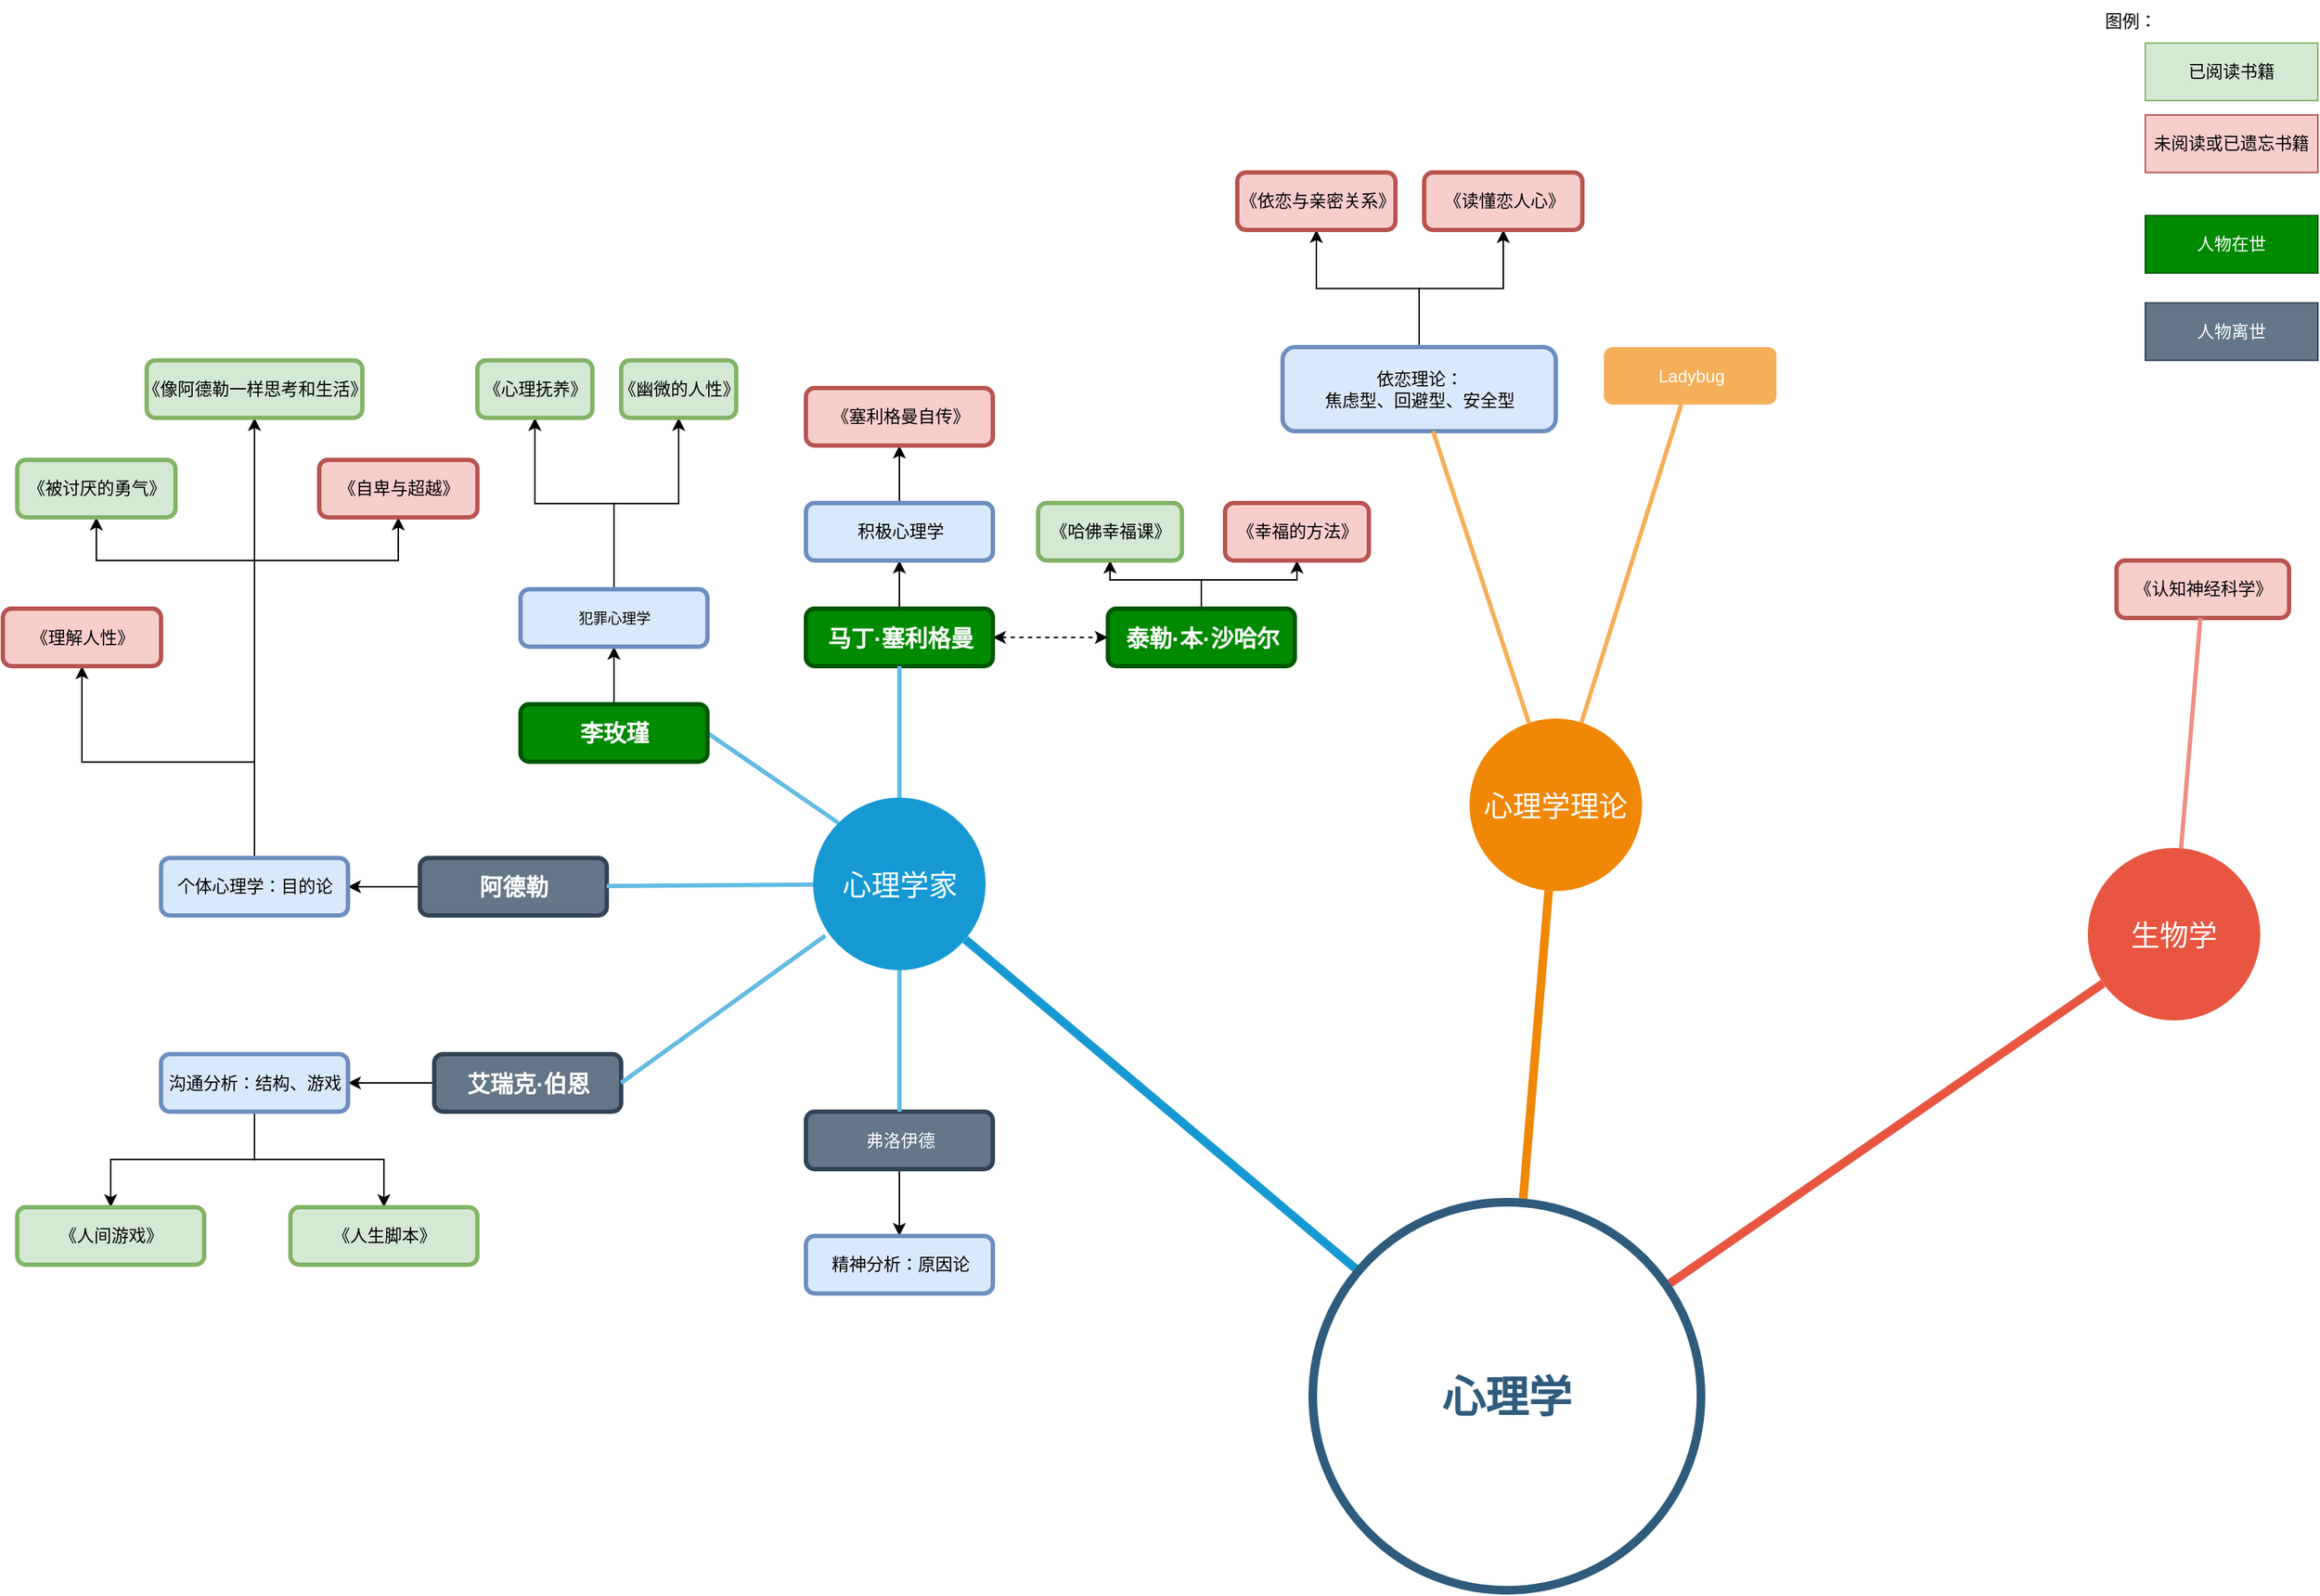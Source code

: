 <mxfile version="22.1.16" type="github">
  <diagram id="6a731a19-8d31-9384-78a2-239565b7b9f0" name="Page-1">
    <mxGraphModel dx="2026" dy="1938" grid="1" gridSize="10" guides="1" tooltips="1" connect="1" arrows="1" fold="1" page="1" pageScale="1" pageWidth="1169" pageHeight="827" background="none" math="0" shadow="0">
      <root>
        <mxCell id="0" />
        <mxCell id="1" parent="0" />
        <mxCell id="1350" value="心理学家" style="ellipse;whiteSpace=wrap;html=1;shadow=0;fontFamily=Helvetica;fontSize=20;fontColor=#FFFFFF;align=center;strokeWidth=3;fillColor=#1699D3;strokeColor=none;" parent="1" vertex="1">
          <mxGeometry x="613.5" y="395" width="120" height="120" as="geometry" />
        </mxCell>
        <mxCell id="1351" value="心理学理论" style="ellipse;whiteSpace=wrap;html=1;shadow=0;fontFamily=Helvetica;fontSize=20;fontColor=#FFFFFF;align=center;strokeWidth=3;fillColor=#F08705;strokeColor=none;gradientColor=none;" parent="1" vertex="1">
          <mxGeometry x="1070" y="340" width="120" height="120" as="geometry" />
        </mxCell>
        <mxCell id="1352" value="生物学" style="ellipse;whiteSpace=wrap;html=1;shadow=0;fontFamily=Helvetica;fontSize=20;fontColor=#FFFFFF;align=center;strokeWidth=3;fillColor=#E85642;strokeColor=none;" parent="1" vertex="1">
          <mxGeometry x="1500" y="430" width="120" height="120" as="geometry" />
        </mxCell>
        <mxCell id="1359" style="endArrow=none;strokeWidth=6;strokeColor=#1699D3;html=1;" parent="1" source="1515" target="1350" edge="1">
          <mxGeometry relative="1" as="geometry" />
        </mxCell>
        <mxCell id="1360" style="endArrow=none;strokeWidth=6;strokeColor=#f08705;html=1;" parent="1" source="1515" target="1351" edge="1">
          <mxGeometry relative="1" as="geometry" />
        </mxCell>
        <mxCell id="1361" style="endArrow=none;strokeWidth=6;strokeColor=#E85642;html=1;" parent="1" source="1515" target="1352" edge="1">
          <mxGeometry relative="1" as="geometry" />
        </mxCell>
        <mxCell id="acqs4JBvhIZbfSe7umoF-1547" value="" style="edgeStyle=orthogonalEdgeStyle;rounded=0;orthogonalLoop=1;jettySize=auto;html=1;" edge="1" parent="1" source="1372" target="acqs4JBvhIZbfSe7umoF-1546">
          <mxGeometry relative="1" as="geometry" />
        </mxCell>
        <mxCell id="1372" value="弗洛伊德" style="rounded=1;fillColor=#647687;strokeColor=#314354;strokeWidth=3;shadow=0;html=1;fontColor=#ffffff;" parent="1" vertex="1">
          <mxGeometry x="608.5" y="613.5" width="130" height="40" as="geometry" />
        </mxCell>
        <mxCell id="acqs4JBvhIZbfSe7umoF-1543" value="" style="edgeStyle=orthogonalEdgeStyle;rounded=0;orthogonalLoop=1;jettySize=auto;html=1;" edge="1" parent="1" source="1373" target="acqs4JBvhIZbfSe7umoF-1542">
          <mxGeometry relative="1" as="geometry" />
        </mxCell>
        <mxCell id="1373" value="&lt;font style=&quot;font-size: 16px;&quot;&gt;&lt;b&gt;阿德勒&lt;/b&gt;&lt;/font&gt;" style="rounded=1;fillColor=#647687;strokeColor=#314354;strokeWidth=3;shadow=0;html=1;fontColor=#ffffff;" parent="1" vertex="1">
          <mxGeometry x="340" y="437" width="130" height="40" as="geometry" />
        </mxCell>
        <mxCell id="acqs4JBvhIZbfSe7umoF-1552" value="" style="edgeStyle=orthogonalEdgeStyle;rounded=0;orthogonalLoop=1;jettySize=auto;html=1;" edge="1" parent="1" source="1374" target="acqs4JBvhIZbfSe7umoF-1551">
          <mxGeometry relative="1" as="geometry" />
        </mxCell>
        <mxCell id="acqs4JBvhIZbfSe7umoF-1590" value="" style="edgeStyle=orthogonalEdgeStyle;rounded=0;orthogonalLoop=1;jettySize=auto;html=1;startArrow=classic;startFill=1;dashed=1;" edge="1" parent="1" source="1374" target="acqs4JBvhIZbfSe7umoF-1589">
          <mxGeometry relative="1" as="geometry" />
        </mxCell>
        <mxCell id="1374" value="&lt;font style=&quot;font-size: 16px;&quot;&gt;&lt;b&gt;马丁·塞利格曼&lt;/b&gt;&lt;/font&gt;" style="rounded=1;fillColor=#008a00;strokeColor=#005700;strokeWidth=3;shadow=0;html=1;fontColor=#ffffff;" parent="1" vertex="1">
          <mxGeometry x="608.5" y="263.5" width="130" height="40" as="geometry" />
        </mxCell>
        <mxCell id="1384" value="" style="edgeStyle=none;endArrow=none;strokeWidth=3;strokeColor=#64BBE2;html=1;" parent="1" source="1350" target="1372" edge="1">
          <mxGeometry x="-221.5" y="56.5" width="100" height="100" as="geometry">
            <mxPoint x="-131.5" y="280" as="sourcePoint" />
            <mxPoint x="-31.5" y="180" as="targetPoint" />
          </mxGeometry>
        </mxCell>
        <mxCell id="1385" value="" style="edgeStyle=none;endArrow=none;strokeWidth=3;strokeColor=#64BBE2;html=1;" parent="1" source="1350" target="1373" edge="1">
          <mxGeometry x="-221.5" y="56.5" width="100" height="100" as="geometry">
            <mxPoint x="-131.5" y="280" as="sourcePoint" />
            <mxPoint x="-31.5" y="180" as="targetPoint" />
          </mxGeometry>
        </mxCell>
        <mxCell id="1386" value="" style="edgeStyle=none;endArrow=none;strokeWidth=3;strokeColor=#64BBE2;html=1;" parent="1" source="1350" target="1374" edge="1">
          <mxGeometry x="-221.5" y="56.5" width="100" height="100" as="geometry">
            <mxPoint x="-131.5" y="280" as="sourcePoint" />
            <mxPoint x="-31.5" y="180" as="targetPoint" />
          </mxGeometry>
        </mxCell>
        <mxCell id="acqs4JBvhIZbfSe7umoF-1562" style="edgeStyle=orthogonalEdgeStyle;rounded=0;orthogonalLoop=1;jettySize=auto;html=1;exitX=0.5;exitY=0;exitDx=0;exitDy=0;entryX=0.5;entryY=1;entryDx=0;entryDy=0;" edge="1" parent="1" source="1392" target="acqs4JBvhIZbfSe7umoF-1554">
          <mxGeometry relative="1" as="geometry" />
        </mxCell>
        <mxCell id="acqs4JBvhIZbfSe7umoF-1563" style="edgeStyle=orthogonalEdgeStyle;rounded=0;orthogonalLoop=1;jettySize=auto;html=1;exitX=0.5;exitY=0;exitDx=0;exitDy=0;entryX=0.5;entryY=1;entryDx=0;entryDy=0;" edge="1" parent="1" source="1392" target="acqs4JBvhIZbfSe7umoF-1556">
          <mxGeometry relative="1" as="geometry" />
        </mxCell>
        <mxCell id="1392" value="依恋理论：&lt;br&gt;焦虑型、回避型、安全型" style="rounded=1;fillColor=#dae8fc;strokeColor=#6c8ebf;strokeWidth=3;shadow=0;html=1;" parent="1" vertex="1">
          <mxGeometry x="940" y="81.5" width="190" height="58.5" as="geometry" />
        </mxCell>
        <mxCell id="1393" value="Ladybug" style="rounded=1;fillColor=#f5af58;strokeColor=none;strokeWidth=3;shadow=0;html=1;fontColor=#FFFFFF;" parent="1" vertex="1">
          <mxGeometry x="1163.5" y="81.5" width="120" height="40" as="geometry" />
        </mxCell>
        <mxCell id="1404" value="" style="edgeStyle=none;endArrow=none;strokeWidth=3;strokeColor=#F5AF58;html=1;" parent="1" source="1351" target="1392" edge="1">
          <mxGeometry x="3.5" y="21.5" width="100" height="100" as="geometry">
            <mxPoint x="3.5" y="121.5" as="sourcePoint" />
            <mxPoint x="103.5" y="21.5" as="targetPoint" />
          </mxGeometry>
        </mxCell>
        <mxCell id="1405" value="" style="edgeStyle=none;endArrow=none;strokeWidth=3;strokeColor=#F5AF58;html=1;" parent="1" source="1351" target="1393" edge="1">
          <mxGeometry x="3.5" y="21.5" width="100" height="100" as="geometry">
            <mxPoint x="3.5" y="121.5" as="sourcePoint" />
            <mxPoint x="103.5" y="21.5" as="targetPoint" />
          </mxGeometry>
        </mxCell>
        <mxCell id="1416" value="《认知神经科学》" style="rounded=1;fillColor=#f8cecc;strokeColor=#b85450;strokeWidth=3;shadow=0;html=1;" parent="1" vertex="1">
          <mxGeometry x="1520" y="230" width="120" height="40" as="geometry" />
        </mxCell>
        <mxCell id="1427" value="" style="edgeStyle=none;endArrow=none;strokeWidth=3;strokeColor=#F08E81;html=1;" parent="1" source="1352" target="1416" edge="1">
          <mxGeometry x="31" y="106.5" width="100" height="100" as="geometry">
            <mxPoint x="31" y="206.5" as="sourcePoint" />
            <mxPoint x="131" y="106.5" as="targetPoint" />
          </mxGeometry>
        </mxCell>
        <mxCell id="1515" value="心理学" style="ellipse;whiteSpace=wrap;html=1;shadow=0;fontFamily=Helvetica;fontSize=30;fontColor=#2F5B7C;align=center;strokeColor=#2F5B7C;strokeWidth=6;fillColor=#FFFFFF;fontStyle=1;gradientColor=none;" parent="1" vertex="1">
          <mxGeometry x="961" y="676.5" width="270" height="270" as="geometry" />
        </mxCell>
        <mxCell id="acqs4JBvhIZbfSe7umoF-1571" style="edgeStyle=orthogonalEdgeStyle;rounded=0;orthogonalLoop=1;jettySize=auto;html=1;exitX=0.5;exitY=0;exitDx=0;exitDy=0;entryX=0.5;entryY=1;entryDx=0;entryDy=0;" edge="1" parent="1" source="acqs4JBvhIZbfSe7umoF-1542" target="acqs4JBvhIZbfSe7umoF-1570">
          <mxGeometry relative="1" as="geometry">
            <Array as="points">
              <mxPoint x="225" y="230" />
              <mxPoint x="115" y="230" />
            </Array>
          </mxGeometry>
        </mxCell>
        <mxCell id="acqs4JBvhIZbfSe7umoF-1572" style="edgeStyle=orthogonalEdgeStyle;rounded=0;orthogonalLoop=1;jettySize=auto;html=1;exitX=0.5;exitY=0;exitDx=0;exitDy=0;entryX=0.5;entryY=1;entryDx=0;entryDy=0;" edge="1" parent="1" source="acqs4JBvhIZbfSe7umoF-1542" target="acqs4JBvhIZbfSe7umoF-1567">
          <mxGeometry relative="1" as="geometry" />
        </mxCell>
        <mxCell id="acqs4JBvhIZbfSe7umoF-1573" style="edgeStyle=orthogonalEdgeStyle;rounded=0;orthogonalLoop=1;jettySize=auto;html=1;exitX=0.5;exitY=0;exitDx=0;exitDy=0;" edge="1" parent="1" source="acqs4JBvhIZbfSe7umoF-1542" target="acqs4JBvhIZbfSe7umoF-1565">
          <mxGeometry relative="1" as="geometry">
            <Array as="points">
              <mxPoint x="225" y="230" />
              <mxPoint x="325" y="230" />
            </Array>
          </mxGeometry>
        </mxCell>
        <mxCell id="acqs4JBvhIZbfSe7umoF-1576" style="edgeStyle=orthogonalEdgeStyle;rounded=0;orthogonalLoop=1;jettySize=auto;html=1;exitX=0.5;exitY=0;exitDx=0;exitDy=0;entryX=0.5;entryY=1;entryDx=0;entryDy=0;" edge="1" parent="1" source="acqs4JBvhIZbfSe7umoF-1542" target="acqs4JBvhIZbfSe7umoF-1574">
          <mxGeometry relative="1" as="geometry" />
        </mxCell>
        <mxCell id="acqs4JBvhIZbfSe7umoF-1542" value="个体心理学：目的论" style="rounded=1;fillColor=#dae8fc;strokeColor=#6c8ebf;strokeWidth=3;shadow=0;html=1;" vertex="1" parent="1">
          <mxGeometry x="160" y="437" width="130" height="40" as="geometry" />
        </mxCell>
        <mxCell id="acqs4JBvhIZbfSe7umoF-1546" value="精神分析：原因论" style="rounded=1;fillColor=#dae8fc;strokeColor=#6c8ebf;strokeWidth=3;shadow=0;html=1;" vertex="1" parent="1">
          <mxGeometry x="608.5" y="700" width="130" height="40" as="geometry" />
        </mxCell>
        <mxCell id="acqs4JBvhIZbfSe7umoF-1597" value="" style="edgeStyle=orthogonalEdgeStyle;rounded=0;orthogonalLoop=1;jettySize=auto;html=1;" edge="1" parent="1" source="acqs4JBvhIZbfSe7umoF-1551" target="acqs4JBvhIZbfSe7umoF-1596">
          <mxGeometry relative="1" as="geometry" />
        </mxCell>
        <mxCell id="acqs4JBvhIZbfSe7umoF-1551" value="积极心理学" style="rounded=1;fillColor=#dae8fc;strokeColor=#6c8ebf;strokeWidth=3;shadow=0;html=1;" vertex="1" parent="1">
          <mxGeometry x="608.5" y="190" width="130" height="40" as="geometry" />
        </mxCell>
        <mxCell id="acqs4JBvhIZbfSe7umoF-1554" value="《依恋与亲密关系》" style="rounded=1;fillColor=#f8cecc;strokeColor=#b85450;strokeWidth=3;shadow=0;html=1;" vertex="1" parent="1">
          <mxGeometry x="908.5" y="-40" width="110" height="40" as="geometry" />
        </mxCell>
        <mxCell id="acqs4JBvhIZbfSe7umoF-1556" value="《读懂恋人心》" style="rounded=1;fillColor=#f8cecc;strokeColor=#b85450;strokeWidth=3;shadow=0;html=1;" vertex="1" parent="1">
          <mxGeometry x="1038.5" y="-40" width="110" height="40" as="geometry" />
        </mxCell>
        <mxCell id="acqs4JBvhIZbfSe7umoF-1565" value="《自卑与超越》" style="rounded=1;fillColor=#f8cecc;strokeColor=#b85450;strokeWidth=3;shadow=0;html=1;" vertex="1" parent="1">
          <mxGeometry x="270" y="160" width="110" height="40" as="geometry" />
        </mxCell>
        <mxCell id="acqs4JBvhIZbfSe7umoF-1567" value="《像阿德勒一样思考和生活》" style="rounded=1;fillColor=#d5e8d4;strokeColor=#82b366;strokeWidth=3;shadow=0;html=1;" vertex="1" parent="1">
          <mxGeometry x="150" y="90.75" width="150" height="40" as="geometry" />
        </mxCell>
        <mxCell id="acqs4JBvhIZbfSe7umoF-1570" value="《被讨厌的勇气》" style="rounded=1;fillColor=#d5e8d4;strokeColor=#82b366;strokeWidth=3;shadow=0;html=1;" vertex="1" parent="1">
          <mxGeometry x="60" y="160" width="110" height="40" as="geometry" />
        </mxCell>
        <mxCell id="acqs4JBvhIZbfSe7umoF-1574" value="《理解人性》" style="rounded=1;fillColor=#f8cecc;strokeColor=#b85450;strokeWidth=3;shadow=0;html=1;" vertex="1" parent="1">
          <mxGeometry x="50" y="263.5" width="110" height="40" as="geometry" />
        </mxCell>
        <mxCell id="acqs4JBvhIZbfSe7umoF-1582" value="" style="edgeStyle=orthogonalEdgeStyle;rounded=0;orthogonalLoop=1;jettySize=auto;html=1;" edge="1" parent="1" source="acqs4JBvhIZbfSe7umoF-1578" target="acqs4JBvhIZbfSe7umoF-1581">
          <mxGeometry relative="1" as="geometry" />
        </mxCell>
        <mxCell id="acqs4JBvhIZbfSe7umoF-1578" value="&lt;font style=&quot;font-size: 16px;&quot;&gt;&lt;b&gt;艾瑞克·伯恩&lt;/b&gt;&lt;/font&gt;" style="rounded=1;fillColor=#647687;strokeColor=#314354;strokeWidth=3;shadow=0;html=1;fontColor=#ffffff;" vertex="1" parent="1">
          <mxGeometry x="350" y="573.5" width="130" height="40" as="geometry" />
        </mxCell>
        <mxCell id="acqs4JBvhIZbfSe7umoF-1580" value="" style="edgeStyle=none;endArrow=none;strokeWidth=3;strokeColor=#64BBE2;html=1;exitX=0.071;exitY=0.8;exitDx=0;exitDy=0;exitPerimeter=0;entryX=1;entryY=0.5;entryDx=0;entryDy=0;" edge="1" parent="1" source="1350" target="acqs4JBvhIZbfSe7umoF-1578">
          <mxGeometry x="-221.5" y="56.5" width="100" height="100" as="geometry">
            <mxPoint x="585" y="699.7" as="sourcePoint" />
            <mxPoint x="441" y="701.7" as="targetPoint" />
          </mxGeometry>
        </mxCell>
        <mxCell id="acqs4JBvhIZbfSe7umoF-1584" value="" style="edgeStyle=orthogonalEdgeStyle;rounded=0;orthogonalLoop=1;jettySize=auto;html=1;" edge="1" parent="1" source="acqs4JBvhIZbfSe7umoF-1581" target="acqs4JBvhIZbfSe7umoF-1583">
          <mxGeometry relative="1" as="geometry" />
        </mxCell>
        <mxCell id="acqs4JBvhIZbfSe7umoF-1588" style="edgeStyle=orthogonalEdgeStyle;rounded=0;orthogonalLoop=1;jettySize=auto;html=1;exitX=0.5;exitY=1;exitDx=0;exitDy=0;entryX=0.5;entryY=0;entryDx=0;entryDy=0;" edge="1" parent="1" source="acqs4JBvhIZbfSe7umoF-1581" target="acqs4JBvhIZbfSe7umoF-1585">
          <mxGeometry relative="1" as="geometry" />
        </mxCell>
        <mxCell id="acqs4JBvhIZbfSe7umoF-1581" value="沟通分析：结构、游戏" style="rounded=1;fillColor=#dae8fc;strokeColor=#6c8ebf;strokeWidth=3;shadow=0;html=1;" vertex="1" parent="1">
          <mxGeometry x="160" y="573.5" width="130" height="40" as="geometry" />
        </mxCell>
        <mxCell id="acqs4JBvhIZbfSe7umoF-1583" value="《人间游戏》" style="rounded=1;fillColor=#d5e8d4;strokeColor=#82b366;strokeWidth=3;shadow=0;html=1;" vertex="1" parent="1">
          <mxGeometry x="60" y="680" width="130" height="40" as="geometry" />
        </mxCell>
        <mxCell id="acqs4JBvhIZbfSe7umoF-1585" value="《人生脚本》" style="rounded=1;fillColor=#d5e8d4;strokeColor=#82b366;strokeWidth=3;shadow=0;html=1;" vertex="1" parent="1">
          <mxGeometry x="250" y="680" width="130" height="40" as="geometry" />
        </mxCell>
        <mxCell id="acqs4JBvhIZbfSe7umoF-1592" value="" style="edgeStyle=orthogonalEdgeStyle;rounded=0;orthogonalLoop=1;jettySize=auto;html=1;" edge="1" parent="1" source="acqs4JBvhIZbfSe7umoF-1589" target="acqs4JBvhIZbfSe7umoF-1591">
          <mxGeometry relative="1" as="geometry" />
        </mxCell>
        <mxCell id="acqs4JBvhIZbfSe7umoF-1595" style="edgeStyle=orthogonalEdgeStyle;rounded=0;orthogonalLoop=1;jettySize=auto;html=1;exitX=0.5;exitY=0;exitDx=0;exitDy=0;entryX=0.5;entryY=1;entryDx=0;entryDy=0;" edge="1" parent="1" source="acqs4JBvhIZbfSe7umoF-1589" target="acqs4JBvhIZbfSe7umoF-1593">
          <mxGeometry relative="1" as="geometry" />
        </mxCell>
        <mxCell id="acqs4JBvhIZbfSe7umoF-1589" value="&lt;font style=&quot;font-size: 16px;&quot;&gt;&lt;b&gt;泰勒·本·沙哈尔&lt;/b&gt;&lt;/font&gt;" style="rounded=1;fillColor=#008a00;strokeColor=#005700;strokeWidth=3;shadow=0;html=1;fontColor=#ffffff;" vertex="1" parent="1">
          <mxGeometry x="818.5" y="263.5" width="130" height="40" as="geometry" />
        </mxCell>
        <mxCell id="acqs4JBvhIZbfSe7umoF-1591" value="《哈佛幸福课》" style="rounded=1;fillColor=#d5e8d4;strokeColor=#82b366;strokeWidth=3;shadow=0;html=1;" vertex="1" parent="1">
          <mxGeometry x="770" y="190" width="100" height="40" as="geometry" />
        </mxCell>
        <mxCell id="acqs4JBvhIZbfSe7umoF-1593" value="《幸福的方法》" style="rounded=1;fillColor=#f8cecc;strokeColor=#b85450;strokeWidth=3;shadow=0;html=1;" vertex="1" parent="1">
          <mxGeometry x="900" y="190" width="100" height="40" as="geometry" />
        </mxCell>
        <mxCell id="acqs4JBvhIZbfSe7umoF-1596" value="《塞利格曼自传》" style="rounded=1;fillColor=#f8cecc;strokeColor=#b85450;strokeWidth=3;shadow=0;html=1;" vertex="1" parent="1">
          <mxGeometry x="608.5" y="110" width="130" height="40" as="geometry" />
        </mxCell>
        <mxCell id="acqs4JBvhIZbfSe7umoF-1600" value="" style="edgeStyle=none;endArrow=none;strokeWidth=3;strokeColor=#64BBE2;html=1;exitX=0;exitY=0;exitDx=0;exitDy=0;entryX=1;entryY=0.5;entryDx=0;entryDy=0;" edge="1" parent="1" source="1350" target="acqs4JBvhIZbfSe7umoF-1601">
          <mxGeometry x="-221.5" y="56.5" width="100" height="100" as="geometry">
            <mxPoint x="609" y="389.7" as="sourcePoint" />
            <mxPoint x="530" y="370" as="targetPoint" />
          </mxGeometry>
        </mxCell>
        <mxCell id="acqs4JBvhIZbfSe7umoF-1607" value="" style="edgeStyle=orthogonalEdgeStyle;rounded=0;orthogonalLoop=1;jettySize=auto;html=1;" edge="1" parent="1" source="acqs4JBvhIZbfSe7umoF-1601" target="acqs4JBvhIZbfSe7umoF-1606">
          <mxGeometry relative="1" as="geometry" />
        </mxCell>
        <mxCell id="acqs4JBvhIZbfSe7umoF-1601" value="&lt;font style=&quot;font-size: 16px;&quot;&gt;&lt;b&gt;李玫瑾&lt;/b&gt;&lt;/font&gt;" style="rounded=1;fillColor=#008a00;strokeColor=#005700;strokeWidth=3;shadow=0;html=1;fontColor=#ffffff;" vertex="1" parent="1">
          <mxGeometry x="410" y="330" width="130" height="40" as="geometry" />
        </mxCell>
        <mxCell id="acqs4JBvhIZbfSe7umoF-1603" value="未阅读或已遗忘书籍" style="rounded=0;whiteSpace=wrap;html=1;fillColor=#f8cecc;strokeColor=#b85450;" vertex="1" parent="1">
          <mxGeometry x="1540" y="-80" width="120" height="40" as="geometry" />
        </mxCell>
        <mxCell id="acqs4JBvhIZbfSe7umoF-1604" value="已阅读书籍" style="rounded=0;whiteSpace=wrap;html=1;fillColor=#d5e8d4;strokeColor=#82b366;" vertex="1" parent="1">
          <mxGeometry x="1540" y="-130" width="120" height="40" as="geometry" />
        </mxCell>
        <mxCell id="acqs4JBvhIZbfSe7umoF-1605" value="图例：" style="text;html=1;strokeColor=none;fillColor=none;align=center;verticalAlign=middle;whiteSpace=wrap;rounded=0;" vertex="1" parent="1">
          <mxGeometry x="1500" y="-160" width="60" height="30" as="geometry" />
        </mxCell>
        <mxCell id="acqs4JBvhIZbfSe7umoF-1609" style="edgeStyle=orthogonalEdgeStyle;rounded=0;orthogonalLoop=1;jettySize=auto;html=1;exitX=0.5;exitY=0;exitDx=0;exitDy=0;entryX=0.5;entryY=1;entryDx=0;entryDy=0;" edge="1" parent="1" source="acqs4JBvhIZbfSe7umoF-1606" target="acqs4JBvhIZbfSe7umoF-1608">
          <mxGeometry relative="1" as="geometry" />
        </mxCell>
        <mxCell id="acqs4JBvhIZbfSe7umoF-1611" style="edgeStyle=orthogonalEdgeStyle;rounded=0;orthogonalLoop=1;jettySize=auto;html=1;exitX=0.5;exitY=0;exitDx=0;exitDy=0;entryX=0.5;entryY=1;entryDx=0;entryDy=0;" edge="1" parent="1" source="acqs4JBvhIZbfSe7umoF-1606" target="acqs4JBvhIZbfSe7umoF-1610">
          <mxGeometry relative="1" as="geometry" />
        </mxCell>
        <mxCell id="acqs4JBvhIZbfSe7umoF-1606" value="&lt;font size=&quot;1&quot; style=&quot;&quot;&gt;犯罪心理学&lt;/font&gt;" style="rounded=1;fillColor=#dae8fc;strokeColor=#6c8ebf;strokeWidth=3;shadow=0;html=1;" vertex="1" parent="1">
          <mxGeometry x="410" y="250" width="130" height="40" as="geometry" />
        </mxCell>
        <mxCell id="acqs4JBvhIZbfSe7umoF-1608" value="《心理抚养》" style="rounded=1;fillColor=#d5e8d4;strokeColor=#82b366;strokeWidth=3;shadow=0;html=1;" vertex="1" parent="1">
          <mxGeometry x="380" y="90.75" width="80" height="40" as="geometry" />
        </mxCell>
        <mxCell id="acqs4JBvhIZbfSe7umoF-1610" value="《幽微的人性》" style="rounded=1;fillColor=#d5e8d4;strokeColor=#82b366;strokeWidth=3;shadow=0;html=1;" vertex="1" parent="1">
          <mxGeometry x="480" y="90.75" width="80" height="40" as="geometry" />
        </mxCell>
        <mxCell id="acqs4JBvhIZbfSe7umoF-1612" value="人物离世" style="rounded=0;whiteSpace=wrap;html=1;fillColor=#647687;strokeColor=#314354;fontColor=#ffffff;" vertex="1" parent="1">
          <mxGeometry x="1540" y="50.75" width="120" height="40" as="geometry" />
        </mxCell>
        <mxCell id="acqs4JBvhIZbfSe7umoF-1613" value="人物在世" style="rounded=0;whiteSpace=wrap;html=1;fillColor=#008a00;strokeColor=#005700;fontColor=#ffffff;" vertex="1" parent="1">
          <mxGeometry x="1540" y="-10" width="120" height="40" as="geometry" />
        </mxCell>
      </root>
    </mxGraphModel>
  </diagram>
</mxfile>
